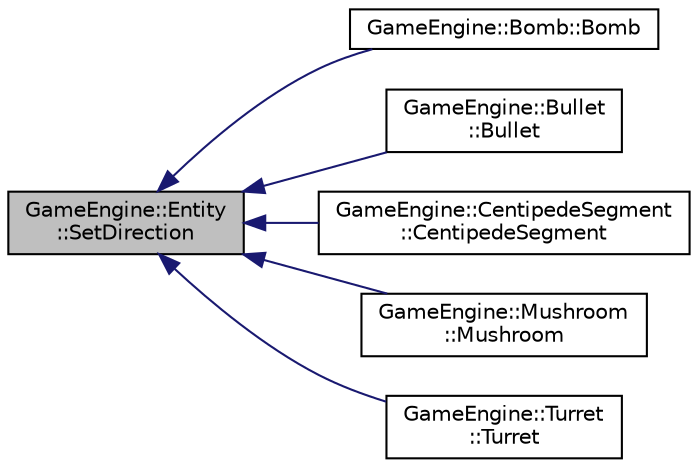 digraph "GameEngine::Entity::SetDirection"
{
  edge [fontname="Helvetica",fontsize="10",labelfontname="Helvetica",labelfontsize="10"];
  node [fontname="Helvetica",fontsize="10",shape=record];
  rankdir="LR";
  Node85 [label="GameEngine::Entity\l::SetDirection",height=0.2,width=0.4,color="black", fillcolor="grey75", style="filled", fontcolor="black"];
  Node85 -> Node86 [dir="back",color="midnightblue",fontsize="10",style="solid",fontname="Helvetica"];
  Node86 [label="GameEngine::Bomb::Bomb",height=0.2,width=0.4,color="black", fillcolor="white", style="filled",URL="$class_game_engine_1_1_bomb.html#ab1bfbb03c3ccfc5dc8f2c6a0bede4d6d",tooltip="Bomb Constructor. Sets Bomb object&#39;s top left x and y position, center x and y position, and default direction of movement to Direction::HOVER. "];
  Node85 -> Node87 [dir="back",color="midnightblue",fontsize="10",style="solid",fontname="Helvetica"];
  Node87 [label="GameEngine::Bullet\l::Bullet",height=0.2,width=0.4,color="black", fillcolor="white", style="filled",URL="$class_game_engine_1_1_bullet.html#a72e23e30525daef9b0681e411befa0d7",tooltip="Bullet class constructor. Sets Bomb object&#39;s top left x and y position, center x and y position..."];
  Node85 -> Node88 [dir="back",color="midnightblue",fontsize="10",style="solid",fontname="Helvetica"];
  Node88 [label="GameEngine::CentipedeSegment\l::CentipedeSegment",height=0.2,width=0.4,color="black", fillcolor="white", style="filled",URL="$class_game_engine_1_1_centipede_segment.html#a61e141b63635ba012c3d060a8f748c5f",tooltip="CentipedeSegment Constructor. Sets object&#39;s top left x and y position, center x and y position..."];
  Node85 -> Node89 [dir="back",color="midnightblue",fontsize="10",style="solid",fontname="Helvetica"];
  Node89 [label="GameEngine::Mushroom\l::Mushroom",height=0.2,width=0.4,color="black", fillcolor="white", style="filled",URL="$class_game_engine_1_1_mushroom.html#a1b3a0f1ddef85fa15b575f1128433874",tooltip="Mushroom Constructor. Sets Mushroom object&#39;s top left x and y position, center x and y position..."];
  Node85 -> Node90 [dir="back",color="midnightblue",fontsize="10",style="solid",fontname="Helvetica"];
  Node90 [label="GameEngine::Turret\l::Turret",height=0.2,width=0.4,color="black", fillcolor="white", style="filled",URL="$class_game_engine_1_1_turret.html#abf68e0eb749b005d1157e2f7755dcc64",tooltip="Turret Constructor. Spawns Turret. Sets Turret to default x and y position. "];
}
